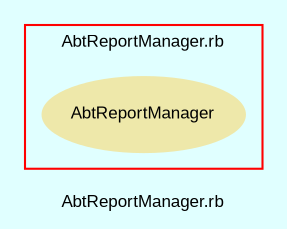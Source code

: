 digraph TopLevel {
    compound = true
    bgcolor = lightcyan1
    fontname = Arial
    fontsize = 8
    label = "AbtReportManager.rb"
    node [
        fontname = Arial,
        fontsize = 8,
        color = black
    ]

    subgraph cluster_6 {
        fontname = Arial
        color = red
        label = "AbtReportManager.rb"
        AbtReportManager [
            fontcolor = black,
            URL = "classes/AbtReportManager.html",
            shape = ellipse,
            color = palegoldenrod,
            style = filled,
            label = "AbtReportManager"
        ]

    }

}

